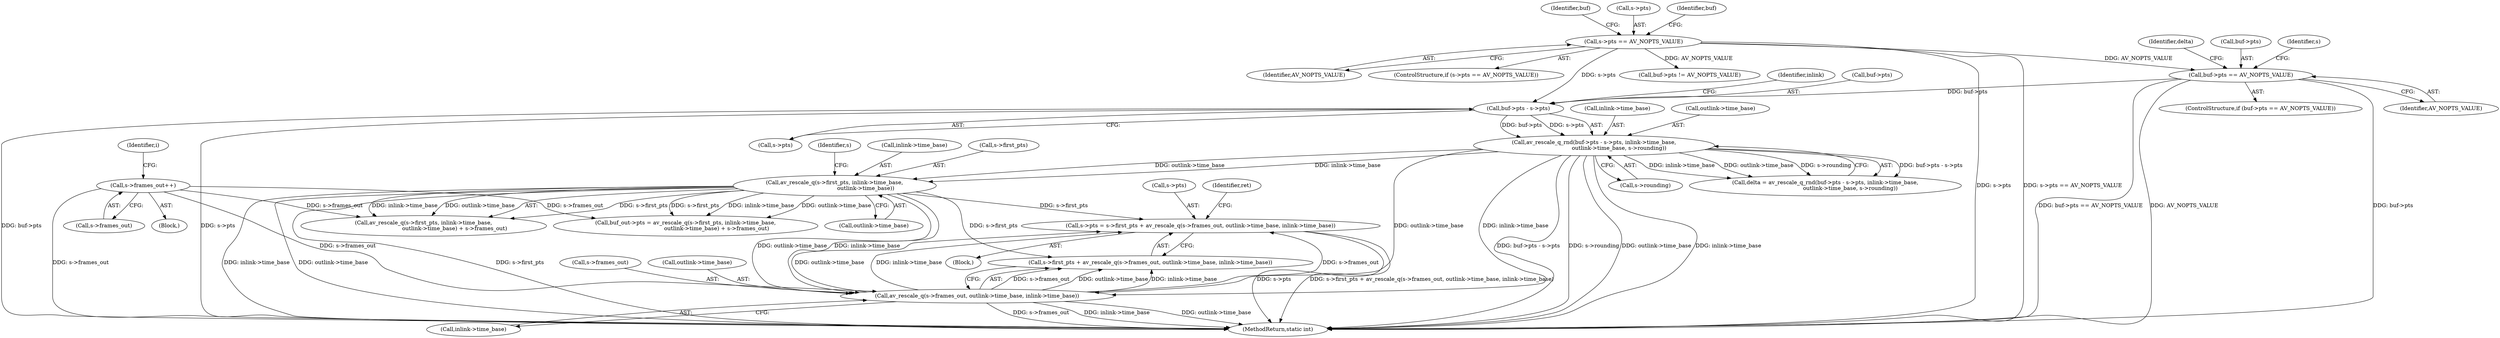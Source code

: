 digraph "0_FFmpeg_cdd5df8189ff1537f7abe8defe971f80602cc2d2@integer" {
"1000450" [label="(Call,s->pts = s->first_pts + av_rescale_q(s->frames_out, outlink->time_base, inlink->time_base))"];
"1000408" [label="(Call,av_rescale_q(s->first_pts, inlink->time_base,\n                                    outlink->time_base))"];
"1000262" [label="(Call,av_rescale_q_rnd(buf->pts - s->pts, inlink->time_base,\n                             outlink->time_base, s->rounding))"];
"1000263" [label="(Call,buf->pts - s->pts)"];
"1000248" [label="(Call,buf->pts == AV_NOPTS_VALUE)"];
"1000138" [label="(Call,s->pts == AV_NOPTS_VALUE)"];
"1000458" [label="(Call,av_rescale_q(s->frames_out, outlink->time_base, inlink->time_base))"];
"1000435" [label="(Call,s->frames_out++)"];
"1000408" [label="(Call,av_rescale_q(s->first_pts, inlink->time_base,\n                                    outlink->time_base))"];
"1000263" [label="(Call,buf->pts - s->pts)"];
"1000264" [label="(Call,buf->pts)"];
"1000271" [label="(Identifier,inlink)"];
"1000145" [label="(Call,buf->pts != AV_NOPTS_VALUE)"];
"1000339" [label="(Block,)"];
"1000450" [label="(Call,s->pts = s->first_pts + av_rescale_q(s->frames_out, outlink->time_base, inlink->time_base))"];
"1000436" [label="(Call,s->frames_out)"];
"1000262" [label="(Call,av_rescale_q_rnd(buf->pts - s->pts, inlink->time_base,\n                             outlink->time_base, s->rounding))"];
"1000469" [label="(Identifier,ret)"];
"1000419" [label="(Identifier,s)"];
"1000249" [label="(Call,buf->pts)"];
"1000138" [label="(Call,s->pts == AV_NOPTS_VALUE)"];
"1000412" [label="(Call,inlink->time_base)"];
"1000257" [label="(Identifier,s)"];
"1000407" [label="(Call,av_rescale_q(s->first_pts, inlink->time_base,\n                                    outlink->time_base) + s->frames_out)"];
"1000270" [label="(Call,inlink->time_base)"];
"1000147" [label="(Identifier,buf)"];
"1000435" [label="(Call,s->frames_out++)"];
"1000459" [label="(Call,s->frames_out)"];
"1000454" [label="(Call,s->first_pts + av_rescale_q(s->frames_out, outlink->time_base, inlink->time_base))"];
"1000247" [label="(ControlStructure,if (buf->pts == AV_NOPTS_VALUE))"];
"1000139" [label="(Call,s->pts)"];
"1000462" [label="(Call,outlink->time_base)"];
"1000451" [label="(Call,s->pts)"];
"1000276" [label="(Call,s->rounding)"];
"1000261" [label="(Identifier,delta)"];
"1000409" [label="(Call,s->first_pts)"];
"1000260" [label="(Call,delta = av_rescale_q_rnd(buf->pts - s->pts, inlink->time_base,\n                             outlink->time_base, s->rounding))"];
"1000142" [label="(Identifier,AV_NOPTS_VALUE)"];
"1000273" [label="(Call,outlink->time_base)"];
"1000250" [label="(Identifier,buf)"];
"1000248" [label="(Call,buf->pts == AV_NOPTS_VALUE)"];
"1000137" [label="(ControlStructure,if (s->pts == AV_NOPTS_VALUE))"];
"1000470" [label="(MethodReturn,static int)"];
"1000458" [label="(Call,av_rescale_q(s->frames_out, outlink->time_base, inlink->time_base))"];
"1000415" [label="(Call,outlink->time_base)"];
"1000267" [label="(Call,s->pts)"];
"1000252" [label="(Identifier,AV_NOPTS_VALUE)"];
"1000403" [label="(Call,buf_out->pts = av_rescale_q(s->first_pts, inlink->time_base,\n                                    outlink->time_base) + s->frames_out)"];
"1000465" [label="(Call,inlink->time_base)"];
"1000109" [label="(Block,)"];
"1000338" [label="(Identifier,i)"];
"1000450" -> "1000109"  [label="AST: "];
"1000450" -> "1000454"  [label="CFG: "];
"1000451" -> "1000450"  [label="AST: "];
"1000454" -> "1000450"  [label="AST: "];
"1000469" -> "1000450"  [label="CFG: "];
"1000450" -> "1000470"  [label="DDG: s->pts"];
"1000450" -> "1000470"  [label="DDG: s->first_pts + av_rescale_q(s->frames_out, outlink->time_base, inlink->time_base)"];
"1000408" -> "1000450"  [label="DDG: s->first_pts"];
"1000458" -> "1000450"  [label="DDG: s->frames_out"];
"1000458" -> "1000450"  [label="DDG: outlink->time_base"];
"1000458" -> "1000450"  [label="DDG: inlink->time_base"];
"1000408" -> "1000407"  [label="AST: "];
"1000408" -> "1000415"  [label="CFG: "];
"1000409" -> "1000408"  [label="AST: "];
"1000412" -> "1000408"  [label="AST: "];
"1000415" -> "1000408"  [label="AST: "];
"1000419" -> "1000408"  [label="CFG: "];
"1000408" -> "1000470"  [label="DDG: s->first_pts"];
"1000408" -> "1000470"  [label="DDG: inlink->time_base"];
"1000408" -> "1000470"  [label="DDG: outlink->time_base"];
"1000408" -> "1000403"  [label="DDG: s->first_pts"];
"1000408" -> "1000403"  [label="DDG: inlink->time_base"];
"1000408" -> "1000403"  [label="DDG: outlink->time_base"];
"1000408" -> "1000407"  [label="DDG: s->first_pts"];
"1000408" -> "1000407"  [label="DDG: inlink->time_base"];
"1000408" -> "1000407"  [label="DDG: outlink->time_base"];
"1000262" -> "1000408"  [label="DDG: inlink->time_base"];
"1000262" -> "1000408"  [label="DDG: outlink->time_base"];
"1000408" -> "1000454"  [label="DDG: s->first_pts"];
"1000408" -> "1000458"  [label="DDG: outlink->time_base"];
"1000408" -> "1000458"  [label="DDG: inlink->time_base"];
"1000262" -> "1000260"  [label="AST: "];
"1000262" -> "1000276"  [label="CFG: "];
"1000263" -> "1000262"  [label="AST: "];
"1000270" -> "1000262"  [label="AST: "];
"1000273" -> "1000262"  [label="AST: "];
"1000276" -> "1000262"  [label="AST: "];
"1000260" -> "1000262"  [label="CFG: "];
"1000262" -> "1000470"  [label="DDG: buf->pts - s->pts"];
"1000262" -> "1000470"  [label="DDG: s->rounding"];
"1000262" -> "1000470"  [label="DDG: outlink->time_base"];
"1000262" -> "1000470"  [label="DDG: inlink->time_base"];
"1000262" -> "1000260"  [label="DDG: buf->pts - s->pts"];
"1000262" -> "1000260"  [label="DDG: inlink->time_base"];
"1000262" -> "1000260"  [label="DDG: outlink->time_base"];
"1000262" -> "1000260"  [label="DDG: s->rounding"];
"1000263" -> "1000262"  [label="DDG: buf->pts"];
"1000263" -> "1000262"  [label="DDG: s->pts"];
"1000262" -> "1000458"  [label="DDG: outlink->time_base"];
"1000262" -> "1000458"  [label="DDG: inlink->time_base"];
"1000263" -> "1000267"  [label="CFG: "];
"1000264" -> "1000263"  [label="AST: "];
"1000267" -> "1000263"  [label="AST: "];
"1000271" -> "1000263"  [label="CFG: "];
"1000263" -> "1000470"  [label="DDG: s->pts"];
"1000263" -> "1000470"  [label="DDG: buf->pts"];
"1000248" -> "1000263"  [label="DDG: buf->pts"];
"1000138" -> "1000263"  [label="DDG: s->pts"];
"1000248" -> "1000247"  [label="AST: "];
"1000248" -> "1000252"  [label="CFG: "];
"1000249" -> "1000248"  [label="AST: "];
"1000252" -> "1000248"  [label="AST: "];
"1000257" -> "1000248"  [label="CFG: "];
"1000261" -> "1000248"  [label="CFG: "];
"1000248" -> "1000470"  [label="DDG: buf->pts == AV_NOPTS_VALUE"];
"1000248" -> "1000470"  [label="DDG: AV_NOPTS_VALUE"];
"1000248" -> "1000470"  [label="DDG: buf->pts"];
"1000138" -> "1000248"  [label="DDG: AV_NOPTS_VALUE"];
"1000138" -> "1000137"  [label="AST: "];
"1000138" -> "1000142"  [label="CFG: "];
"1000139" -> "1000138"  [label="AST: "];
"1000142" -> "1000138"  [label="AST: "];
"1000147" -> "1000138"  [label="CFG: "];
"1000250" -> "1000138"  [label="CFG: "];
"1000138" -> "1000470"  [label="DDG: s->pts"];
"1000138" -> "1000470"  [label="DDG: s->pts == AV_NOPTS_VALUE"];
"1000138" -> "1000145"  [label="DDG: AV_NOPTS_VALUE"];
"1000458" -> "1000454"  [label="AST: "];
"1000458" -> "1000465"  [label="CFG: "];
"1000459" -> "1000458"  [label="AST: "];
"1000462" -> "1000458"  [label="AST: "];
"1000465" -> "1000458"  [label="AST: "];
"1000454" -> "1000458"  [label="CFG: "];
"1000458" -> "1000470"  [label="DDG: s->frames_out"];
"1000458" -> "1000470"  [label="DDG: inlink->time_base"];
"1000458" -> "1000470"  [label="DDG: outlink->time_base"];
"1000458" -> "1000454"  [label="DDG: s->frames_out"];
"1000458" -> "1000454"  [label="DDG: outlink->time_base"];
"1000458" -> "1000454"  [label="DDG: inlink->time_base"];
"1000435" -> "1000458"  [label="DDG: s->frames_out"];
"1000435" -> "1000339"  [label="AST: "];
"1000435" -> "1000436"  [label="CFG: "];
"1000436" -> "1000435"  [label="AST: "];
"1000338" -> "1000435"  [label="CFG: "];
"1000435" -> "1000470"  [label="DDG: s->frames_out"];
"1000435" -> "1000403"  [label="DDG: s->frames_out"];
"1000435" -> "1000407"  [label="DDG: s->frames_out"];
}
